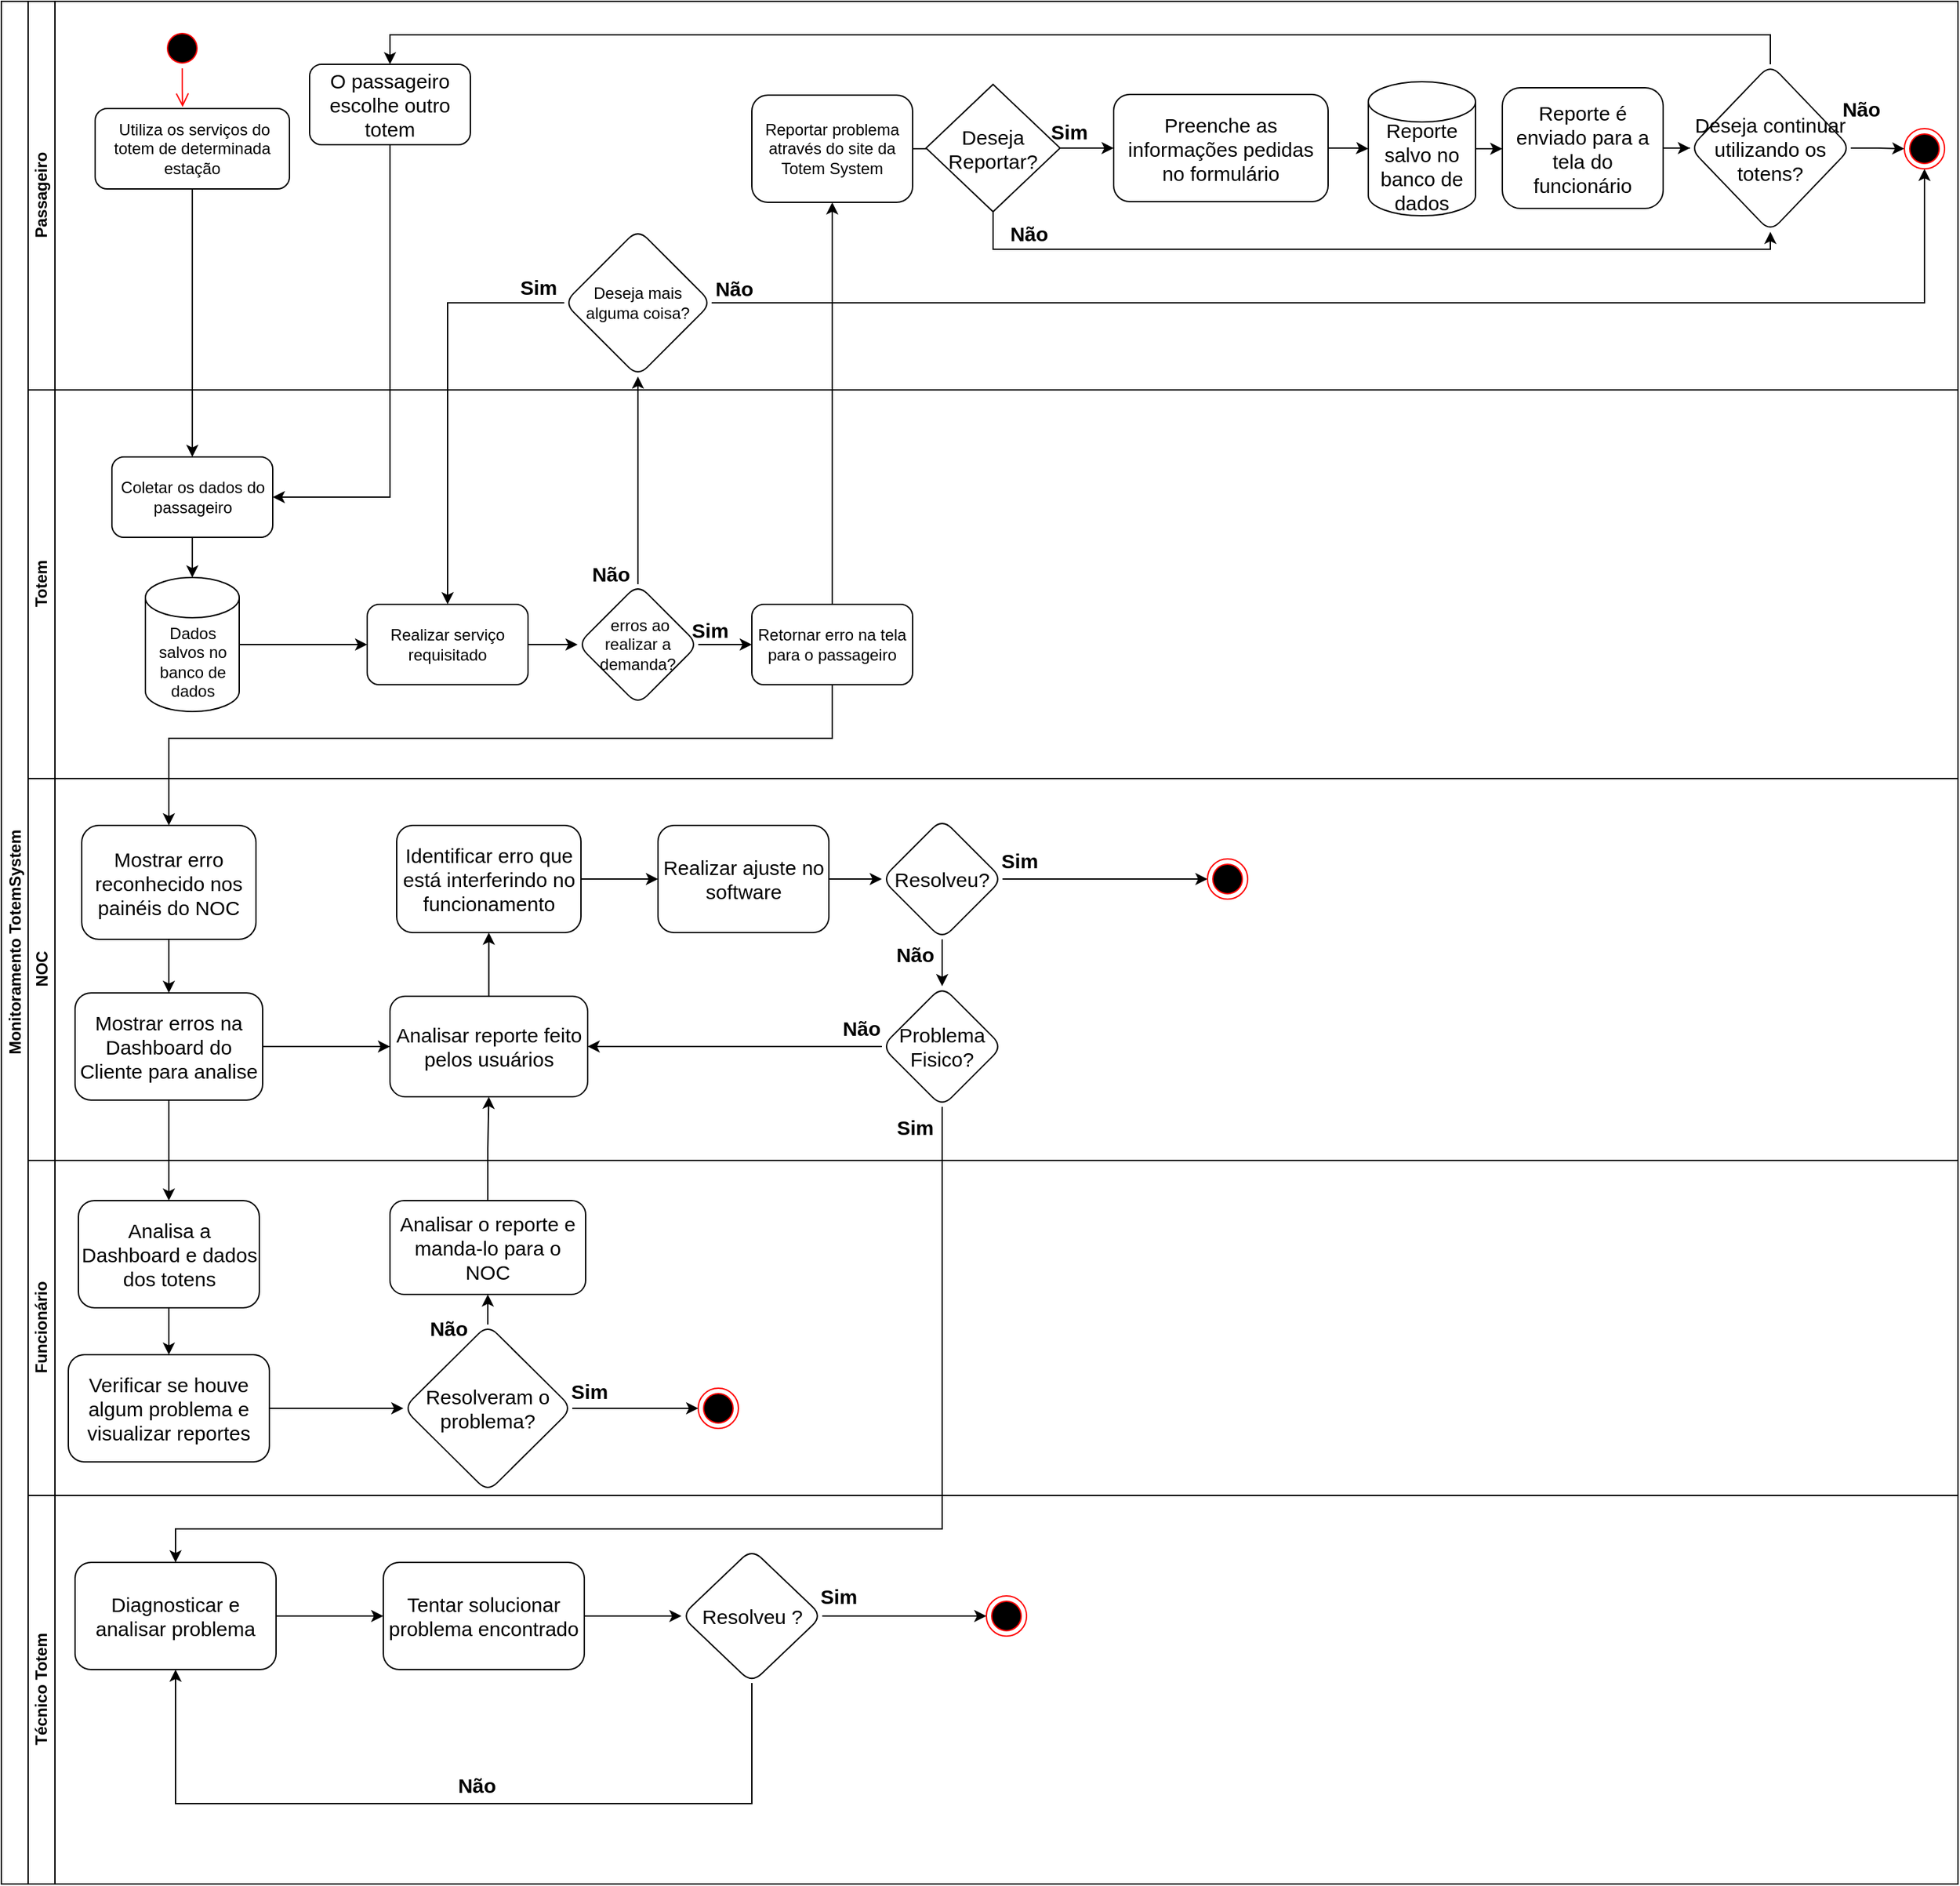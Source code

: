 <mxfile version="20.4.2" type="device"><diagram id="prtHgNgQTEPvFCAcTncT" name="Page-1"><mxGraphModel dx="2966" dy="2823" grid="1" gridSize="10" guides="1" tooltips="1" connect="1" arrows="1" fold="1" page="1" pageScale="1" pageWidth="827" pageHeight="1169" math="0" shadow="0"><root><mxCell id="0"/><mxCell id="1" parent="0"/><mxCell id="dNxyNK7c78bLwvsdeMH5-19" value="Monitoramento TotemSystem" style="swimlane;html=1;childLayout=stackLayout;resizeParent=1;resizeParentMax=0;horizontal=0;startSize=20;horizontalStack=0;" parent="1" vertex="1"><mxGeometry x="80" y="-460" width="1460" height="1405" as="geometry"/></mxCell><mxCell id="dNxyNK7c78bLwvsdeMH5-20" value="Passageiro&lt;br&gt;" style="swimlane;html=1;startSize=20;horizontal=0;" parent="dNxyNK7c78bLwvsdeMH5-19" vertex="1"><mxGeometry x="20" width="1440" height="290" as="geometry"/></mxCell><mxCell id="NY3h3KD_RFgLySdMDhbP-3" value="&lt;font style=&quot;vertical-align: inherit;&quot;&gt;&lt;font style=&quot;vertical-align: inherit;&quot;&gt;&amp;nbsp;Utiliza os serviços do totem de determinada estação&lt;/font&gt;&lt;/font&gt;" style="rounded=1;whiteSpace=wrap;html=1;" vertex="1" parent="dNxyNK7c78bLwvsdeMH5-20"><mxGeometry x="50" y="80" width="145" height="60" as="geometry"/></mxCell><mxCell id="NY3h3KD_RFgLySdMDhbP-13" value="" style="ellipse;html=1;shape=startState;fillColor=#000000;strokeColor=#ff0000;" vertex="1" parent="dNxyNK7c78bLwvsdeMH5-20"><mxGeometry x="100" y="20" width="30" height="30" as="geometry"/></mxCell><mxCell id="NY3h3KD_RFgLySdMDhbP-14" value="" style="edgeStyle=orthogonalEdgeStyle;html=1;verticalAlign=bottom;endArrow=open;endSize=8;strokeColor=#ff0000;rounded=0;entryX=0.45;entryY=-0.019;entryDx=0;entryDy=0;entryPerimeter=0;" edge="1" parent="dNxyNK7c78bLwvsdeMH5-20" source="NY3h3KD_RFgLySdMDhbP-13" target="NY3h3KD_RFgLySdMDhbP-3"><mxGeometry relative="1" as="geometry"><mxPoint x="115" y="70" as="targetPoint"/></mxGeometry></mxCell><mxCell id="NY3h3KD_RFgLySdMDhbP-26" value="O passageiro escolhe outro totem" style="rounded=1;whiteSpace=wrap;html=1;fontSize=15;" vertex="1" parent="dNxyNK7c78bLwvsdeMH5-20"><mxGeometry x="210" y="47" width="120" height="60" as="geometry"/></mxCell><mxCell id="NY3h3KD_RFgLySdMDhbP-188" style="edgeStyle=orthogonalEdgeStyle;rounded=0;orthogonalLoop=1;jettySize=auto;html=1;entryX=0.5;entryY=1;entryDx=0;entryDy=0;" edge="1" parent="dNxyNK7c78bLwvsdeMH5-20" source="NY3h3KD_RFgLySdMDhbP-51" target="NY3h3KD_RFgLySdMDhbP-46"><mxGeometry relative="1" as="geometry"/></mxCell><mxCell id="NY3h3KD_RFgLySdMDhbP-51" value="Deseja mais alguma coisa?" style="rhombus;whiteSpace=wrap;html=1;rounded=1;" vertex="1" parent="dNxyNK7c78bLwvsdeMH5-20"><mxGeometry x="400" y="170" width="110" height="110" as="geometry"/></mxCell><mxCell id="NY3h3KD_RFgLySdMDhbP-98" style="edgeStyle=orthogonalEdgeStyle;rounded=0;orthogonalLoop=1;jettySize=auto;html=1;entryX=0;entryY=0.5;entryDx=0;entryDy=0;" edge="1" parent="dNxyNK7c78bLwvsdeMH5-20" source="NY3h3KD_RFgLySdMDhbP-21" target="NY3h3KD_RFgLySdMDhbP-24"><mxGeometry relative="1" as="geometry"/></mxCell><mxCell id="NY3h3KD_RFgLySdMDhbP-21" value="Reportar problema através do site da Totem System" style="whiteSpace=wrap;html=1;rounded=1;" vertex="1" parent="dNxyNK7c78bLwvsdeMH5-20"><mxGeometry x="540" y="70" width="120" height="80" as="geometry"/></mxCell><mxCell id="NY3h3KD_RFgLySdMDhbP-91" style="edgeStyle=orthogonalEdgeStyle;rounded=0;orthogonalLoop=1;jettySize=auto;html=1;exitX=0.5;exitY=1;exitDx=0;exitDy=0;" edge="1" parent="dNxyNK7c78bLwvsdeMH5-20" source="NY3h3KD_RFgLySdMDhbP-3" target="NY3h3KD_RFgLySdMDhbP-3"><mxGeometry relative="1" as="geometry"/></mxCell><mxCell id="NY3h3KD_RFgLySdMDhbP-29" value="&lt;font style=&quot;vertical-align: inherit; font-size: 15px;&quot;&gt;&lt;font style=&quot;vertical-align: inherit; font-size: 15px;&quot;&gt;Sim&lt;/font&gt;&lt;/font&gt;" style="text;html=1;strokeColor=none;fillColor=none;align=center;verticalAlign=middle;whiteSpace=wrap;rounded=0;fontStyle=1;fontSize=15;" vertex="1" parent="dNxyNK7c78bLwvsdeMH5-20"><mxGeometry x="747" y="82" width="60" height="30" as="geometry"/></mxCell><mxCell id="NY3h3KD_RFgLySdMDhbP-30" value="&lt;font style=&quot;vertical-align: inherit; font-size: 15px;&quot;&gt;&lt;font style=&quot;vertical-align: inherit; font-size: 15px;&quot;&gt;Não&lt;/font&gt;&lt;/font&gt;" style="text;html=1;strokeColor=none;fillColor=none;align=center;verticalAlign=middle;whiteSpace=wrap;rounded=0;fontStyle=1;fontSize=15;" vertex="1" parent="dNxyNK7c78bLwvsdeMH5-20"><mxGeometry x="717" y="158" width="60" height="30" as="geometry"/></mxCell><mxCell id="NY3h3KD_RFgLySdMDhbP-179" style="edgeStyle=orthogonalEdgeStyle;rounded=0;orthogonalLoop=1;jettySize=auto;html=1;entryX=0.5;entryY=1;entryDx=0;entryDy=0;" edge="1" parent="dNxyNK7c78bLwvsdeMH5-20" source="NY3h3KD_RFgLySdMDhbP-24" target="NY3h3KD_RFgLySdMDhbP-44"><mxGeometry relative="1" as="geometry"><Array as="points"><mxPoint x="720" y="185"/><mxPoint x="1300" y="185"/></Array></mxGeometry></mxCell><mxCell id="NY3h3KD_RFgLySdMDhbP-214" style="edgeStyle=orthogonalEdgeStyle;rounded=0;orthogonalLoop=1;jettySize=auto;html=1;entryX=0;entryY=0.5;entryDx=0;entryDy=0;" edge="1" parent="dNxyNK7c78bLwvsdeMH5-20" source="NY3h3KD_RFgLySdMDhbP-24" target="NY3h3KD_RFgLySdMDhbP-28"><mxGeometry relative="1" as="geometry"/></mxCell><mxCell id="NY3h3KD_RFgLySdMDhbP-24" value="Deseja Reportar?" style="rhombus;whiteSpace=wrap;html=1;fontSize=15;" vertex="1" parent="dNxyNK7c78bLwvsdeMH5-20"><mxGeometry x="670" y="62" width="100" height="95" as="geometry"/></mxCell><mxCell id="NY3h3KD_RFgLySdMDhbP-176" style="edgeStyle=orthogonalEdgeStyle;rounded=0;orthogonalLoop=1;jettySize=auto;html=1;entryX=0;entryY=0.5;entryDx=0;entryDy=0;entryPerimeter=0;" edge="1" parent="dNxyNK7c78bLwvsdeMH5-20" source="NY3h3KD_RFgLySdMDhbP-28" target="NY3h3KD_RFgLySdMDhbP-32"><mxGeometry relative="1" as="geometry"/></mxCell><mxCell id="NY3h3KD_RFgLySdMDhbP-28" value="Preenche as informações pedidas no formulário" style="rounded=1;whiteSpace=wrap;html=1;fontSize=15;" vertex="1" parent="dNxyNK7c78bLwvsdeMH5-20"><mxGeometry x="810" y="69.5" width="160" height="80" as="geometry"/></mxCell><mxCell id="NY3h3KD_RFgLySdMDhbP-177" style="edgeStyle=orthogonalEdgeStyle;rounded=0;orthogonalLoop=1;jettySize=auto;html=1;entryX=0;entryY=0.5;entryDx=0;entryDy=0;" edge="1" parent="dNxyNK7c78bLwvsdeMH5-20" source="NY3h3KD_RFgLySdMDhbP-32" target="NY3h3KD_RFgLySdMDhbP-34"><mxGeometry relative="1" as="geometry"/></mxCell><mxCell id="NY3h3KD_RFgLySdMDhbP-32" value="Reporte salvo no banco de dados" style="shape=cylinder3;whiteSpace=wrap;html=1;boundedLbl=1;backgroundOutline=1;size=15;fontSize=15;" vertex="1" parent="dNxyNK7c78bLwvsdeMH5-20"><mxGeometry x="1000" y="60" width="80" height="100" as="geometry"/></mxCell><mxCell id="NY3h3KD_RFgLySdMDhbP-182" style="edgeStyle=orthogonalEdgeStyle;rounded=0;orthogonalLoop=1;jettySize=auto;html=1;entryX=0;entryY=0.5;entryDx=0;entryDy=0;" edge="1" parent="dNxyNK7c78bLwvsdeMH5-20" source="NY3h3KD_RFgLySdMDhbP-34" target="NY3h3KD_RFgLySdMDhbP-44"><mxGeometry relative="1" as="geometry"/></mxCell><mxCell id="NY3h3KD_RFgLySdMDhbP-34" value="Reporte é enviado para a tela do funcionário" style="rounded=1;whiteSpace=wrap;html=1;fontSize=15;" vertex="1" parent="dNxyNK7c78bLwvsdeMH5-20"><mxGeometry x="1100" y="64.5" width="120" height="90" as="geometry"/></mxCell><mxCell id="NY3h3KD_RFgLySdMDhbP-47" value="&lt;font style=&quot;vertical-align: inherit; font-size: 15px;&quot;&gt;&lt;font style=&quot;vertical-align: inherit; font-size: 15px;&quot;&gt;Não&lt;/font&gt;&lt;/font&gt;" style="text;html=1;strokeColor=none;fillColor=none;align=center;verticalAlign=middle;whiteSpace=wrap;rounded=0;fontStyle=1;fontSize=15;" vertex="1" parent="dNxyNK7c78bLwvsdeMH5-20"><mxGeometry x="1338" y="65" width="60" height="30" as="geometry"/></mxCell><mxCell id="NY3h3KD_RFgLySdMDhbP-184" style="edgeStyle=orthogonalEdgeStyle;rounded=0;orthogonalLoop=1;jettySize=auto;html=1;entryX=0;entryY=0.5;entryDx=0;entryDy=0;" edge="1" parent="dNxyNK7c78bLwvsdeMH5-20" source="NY3h3KD_RFgLySdMDhbP-44" target="NY3h3KD_RFgLySdMDhbP-46"><mxGeometry relative="1" as="geometry"/></mxCell><mxCell id="NY3h3KD_RFgLySdMDhbP-187" style="edgeStyle=orthogonalEdgeStyle;rounded=0;orthogonalLoop=1;jettySize=auto;html=1;entryX=0.5;entryY=0;entryDx=0;entryDy=0;exitX=0.5;exitY=0;exitDx=0;exitDy=0;" edge="1" parent="dNxyNK7c78bLwvsdeMH5-20" source="NY3h3KD_RFgLySdMDhbP-44" target="NY3h3KD_RFgLySdMDhbP-26"><mxGeometry relative="1" as="geometry"><Array as="points"><mxPoint x="1300" y="25"/><mxPoint x="270" y="25"/></Array></mxGeometry></mxCell><mxCell id="NY3h3KD_RFgLySdMDhbP-44" value="Deseja continuar utilizando os totens?" style="rhombus;whiteSpace=wrap;html=1;fontSize=15;rounded=1;" vertex="1" parent="dNxyNK7c78bLwvsdeMH5-20"><mxGeometry x="1240" y="47" width="120" height="125" as="geometry"/></mxCell><mxCell id="NY3h3KD_RFgLySdMDhbP-46" value="" style="ellipse;html=1;shape=endState;fillColor=#000000;strokeColor=#ff0000;fontSize=15;" vertex="1" parent="dNxyNK7c78bLwvsdeMH5-20"><mxGeometry x="1400" y="95" width="30" height="30" as="geometry"/></mxCell><mxCell id="NY3h3KD_RFgLySdMDhbP-198" value="&lt;font style=&quot;vertical-align: inherit; font-size: 15px;&quot;&gt;&lt;font style=&quot;vertical-align: inherit; font-size: 15px;&quot;&gt;Não&lt;/font&gt;&lt;/font&gt;" style="text;html=1;strokeColor=none;fillColor=none;align=center;verticalAlign=middle;whiteSpace=wrap;rounded=0;fontStyle=1;fontSize=15;" vertex="1" parent="dNxyNK7c78bLwvsdeMH5-20"><mxGeometry x="497" y="199" width="60" height="30" as="geometry"/></mxCell><mxCell id="NY3h3KD_RFgLySdMDhbP-201" value="&lt;font style=&quot;vertical-align: inherit; font-size: 15px;&quot;&gt;&lt;font style=&quot;vertical-align: inherit; font-size: 15px;&quot;&gt;Sim&lt;/font&gt;&lt;/font&gt;" style="text;html=1;strokeColor=none;fillColor=none;align=center;verticalAlign=middle;whiteSpace=wrap;rounded=0;fontStyle=1;fontSize=15;" vertex="1" parent="dNxyNK7c78bLwvsdeMH5-20"><mxGeometry x="351" y="198" width="60" height="30" as="geometry"/></mxCell><mxCell id="dNxyNK7c78bLwvsdeMH5-21" value="Totem" style="swimlane;html=1;startSize=20;horizontal=0;" parent="dNxyNK7c78bLwvsdeMH5-19" vertex="1"><mxGeometry x="20" y="290" width="1440" height="290" as="geometry"/></mxCell><mxCell id="NY3h3KD_RFgLySdMDhbP-193" style="edgeStyle=orthogonalEdgeStyle;rounded=0;orthogonalLoop=1;jettySize=auto;html=1;entryX=0.5;entryY=0;entryDx=0;entryDy=0;entryPerimeter=0;" edge="1" parent="dNxyNK7c78bLwvsdeMH5-21" source="NY3h3KD_RFgLySdMDhbP-5" target="NY3h3KD_RFgLySdMDhbP-7"><mxGeometry relative="1" as="geometry"/></mxCell><mxCell id="NY3h3KD_RFgLySdMDhbP-5" value="&lt;font style=&quot;vertical-align: inherit;&quot;&gt;&lt;font style=&quot;vertical-align: inherit;&quot;&gt;Coletar os dados do passageiro&lt;/font&gt;&lt;/font&gt;" style="whiteSpace=wrap;html=1;rounded=1;" vertex="1" parent="dNxyNK7c78bLwvsdeMH5-21"><mxGeometry x="62.5" y="50" width="120" height="60" as="geometry"/></mxCell><mxCell id="NY3h3KD_RFgLySdMDhbP-192" style="edgeStyle=orthogonalEdgeStyle;rounded=0;orthogonalLoop=1;jettySize=auto;html=1;" edge="1" parent="dNxyNK7c78bLwvsdeMH5-21" source="NY3h3KD_RFgLySdMDhbP-7" target="NY3h3KD_RFgLySdMDhbP-9"><mxGeometry relative="1" as="geometry"/></mxCell><mxCell id="NY3h3KD_RFgLySdMDhbP-7" value="&lt;font style=&quot;vertical-align: inherit;&quot;&gt;&lt;font style=&quot;vertical-align: inherit;&quot;&gt;Dados salvos no banco de dados&lt;/font&gt;&lt;/font&gt;" style="shape=cylinder3;whiteSpace=wrap;html=1;boundedLbl=1;backgroundOutline=1;size=15;" vertex="1" parent="dNxyNK7c78bLwvsdeMH5-21"><mxGeometry x="87.5" y="140" width="70" height="100" as="geometry"/></mxCell><mxCell id="NY3h3KD_RFgLySdMDhbP-9" value="&lt;font style=&quot;vertical-align: inherit;&quot;&gt;&lt;font style=&quot;vertical-align: inherit;&quot;&gt;&lt;font style=&quot;vertical-align: inherit;&quot;&gt;&lt;font style=&quot;vertical-align: inherit;&quot;&gt;Realizar serviço requisitado&lt;/font&gt;&lt;/font&gt;&lt;/font&gt;&lt;/font&gt;" style="rounded=1;whiteSpace=wrap;html=1;" vertex="1" parent="dNxyNK7c78bLwvsdeMH5-21"><mxGeometry x="253" y="160" width="120" height="60" as="geometry"/></mxCell><mxCell id="NY3h3KD_RFgLySdMDhbP-216" style="edgeStyle=orthogonalEdgeStyle;rounded=0;orthogonalLoop=1;jettySize=auto;html=1;entryX=0;entryY=0.5;entryDx=0;entryDy=0;" edge="1" parent="dNxyNK7c78bLwvsdeMH5-21" source="NY3h3KD_RFgLySdMDhbP-12" target="NY3h3KD_RFgLySdMDhbP-16"><mxGeometry relative="1" as="geometry"/></mxCell><mxCell id="NY3h3KD_RFgLySdMDhbP-12" value="&lt;font style=&quot;vertical-align: inherit;&quot;&gt;&lt;font style=&quot;vertical-align: inherit;&quot;&gt;&amp;nbsp;erros ao realizar a demanda?&lt;/font&gt;&lt;/font&gt;" style="rhombus;whiteSpace=wrap;html=1;rounded=1;" vertex="1" parent="dNxyNK7c78bLwvsdeMH5-21"><mxGeometry x="410" y="145" width="90" height="90" as="geometry"/></mxCell><mxCell id="NY3h3KD_RFgLySdMDhbP-8" style="edgeStyle=orthogonalEdgeStyle;rounded=0;orthogonalLoop=1;jettySize=auto;html=1;" edge="1" parent="dNxyNK7c78bLwvsdeMH5-21" source="NY3h3KD_RFgLySdMDhbP-9" target="NY3h3KD_RFgLySdMDhbP-12"><mxGeometry relative="1" as="geometry"/></mxCell><mxCell id="NY3h3KD_RFgLySdMDhbP-16" value="Retornar erro na tela para o passageiro" style="whiteSpace=wrap;html=1;rounded=1;" vertex="1" parent="dNxyNK7c78bLwvsdeMH5-21"><mxGeometry x="540" y="160" width="120" height="60" as="geometry"/></mxCell><mxCell id="NY3h3KD_RFgLySdMDhbP-209" value="&lt;font style=&quot;vertical-align: inherit; font-size: 15px;&quot;&gt;&lt;font style=&quot;vertical-align: inherit; font-size: 15px;&quot;&gt;Não&lt;/font&gt;&lt;/font&gt;" style="text;html=1;strokeColor=none;fillColor=none;align=center;verticalAlign=middle;whiteSpace=wrap;rounded=0;fontStyle=1;fontSize=15;" vertex="1" parent="dNxyNK7c78bLwvsdeMH5-21"><mxGeometry x="405" y="122" width="60" height="30" as="geometry"/></mxCell><mxCell id="NY3h3KD_RFgLySdMDhbP-217" value="&lt;font style=&quot;vertical-align: inherit; font-size: 15px;&quot;&gt;&lt;font style=&quot;vertical-align: inherit; font-size: 15px;&quot;&gt;Sim&lt;/font&gt;&lt;/font&gt;" style="text;html=1;strokeColor=none;fillColor=none;align=center;verticalAlign=middle;whiteSpace=wrap;rounded=0;fontStyle=1;fontSize=15;" vertex="1" parent="dNxyNK7c78bLwvsdeMH5-21"><mxGeometry x="479" y="164" width="60" height="30" as="geometry"/></mxCell><mxCell id="NY3h3KD_RFgLySdMDhbP-87" value="NOC" style="swimlane;html=1;startSize=20;horizontal=0;" vertex="1" parent="dNxyNK7c78bLwvsdeMH5-19"><mxGeometry x="20" y="580" width="1440" height="285" as="geometry"/></mxCell><mxCell id="NY3h3KD_RFgLySdMDhbP-19" value="Mostrar erro reconhecido nos painéis do NOC" style="rounded=1;whiteSpace=wrap;html=1;fontSize=15;" vertex="1" parent="NY3h3KD_RFgLySdMDhbP-87"><mxGeometry x="40" y="35" width="130" height="85" as="geometry"/></mxCell><mxCell id="NY3h3KD_RFgLySdMDhbP-220" style="edgeStyle=orthogonalEdgeStyle;rounded=0;orthogonalLoop=1;jettySize=auto;html=1;entryX=0;entryY=0.5;entryDx=0;entryDy=0;" edge="1" parent="NY3h3KD_RFgLySdMDhbP-87" source="NY3h3KD_RFgLySdMDhbP-57" target="NY3h3KD_RFgLySdMDhbP-59"><mxGeometry relative="1" as="geometry"/></mxCell><mxCell id="NY3h3KD_RFgLySdMDhbP-57" value="Mostrar erros na Dashboard do Cliente para analise" style="whiteSpace=wrap;html=1;fontSize=15;rounded=1;" vertex="1" parent="NY3h3KD_RFgLySdMDhbP-87"><mxGeometry x="35" y="160" width="140" height="80" as="geometry"/></mxCell><mxCell id="NY3h3KD_RFgLySdMDhbP-18" value="" style="edgeStyle=orthogonalEdgeStyle;rounded=0;orthogonalLoop=1;jettySize=auto;html=1;fontSize=15;" edge="1" parent="NY3h3KD_RFgLySdMDhbP-87" source="NY3h3KD_RFgLySdMDhbP-19" target="NY3h3KD_RFgLySdMDhbP-57"><mxGeometry relative="1" as="geometry"/></mxCell><mxCell id="NY3h3KD_RFgLySdMDhbP-222" style="edgeStyle=orthogonalEdgeStyle;rounded=0;orthogonalLoop=1;jettySize=auto;html=1;entryX=0.5;entryY=1;entryDx=0;entryDy=0;" edge="1" parent="NY3h3KD_RFgLySdMDhbP-87" source="NY3h3KD_RFgLySdMDhbP-59" target="NY3h3KD_RFgLySdMDhbP-64"><mxGeometry relative="1" as="geometry"/></mxCell><mxCell id="NY3h3KD_RFgLySdMDhbP-59" value="Analisar reporte feito pelos usuários" style="whiteSpace=wrap;html=1;fontSize=15;rounded=1;" vertex="1" parent="NY3h3KD_RFgLySdMDhbP-87"><mxGeometry x="270" y="162.5" width="147.5" height="75" as="geometry"/></mxCell><mxCell id="NY3h3KD_RFgLySdMDhbP-64" value="Identificar erro que está interferindo no funcionamento" style="whiteSpace=wrap;html=1;fontSize=15;rounded=1;" vertex="1" parent="NY3h3KD_RFgLySdMDhbP-87"><mxGeometry x="275" y="35" width="137.5" height="80" as="geometry"/></mxCell><mxCell id="NY3h3KD_RFgLySdMDhbP-66" value="Realizar ajuste no software" style="whiteSpace=wrap;html=1;fontSize=15;rounded=1;" vertex="1" parent="NY3h3KD_RFgLySdMDhbP-87"><mxGeometry x="470" y="35" width="127.5" height="80" as="geometry"/></mxCell><mxCell id="NY3h3KD_RFgLySdMDhbP-63" value="" style="edgeStyle=orthogonalEdgeStyle;rounded=0;orthogonalLoop=1;jettySize=auto;html=1;fontSize=15;" edge="1" parent="NY3h3KD_RFgLySdMDhbP-87" source="NY3h3KD_RFgLySdMDhbP-64" target="NY3h3KD_RFgLySdMDhbP-66"><mxGeometry relative="1" as="geometry"/></mxCell><mxCell id="NY3h3KD_RFgLySdMDhbP-239" style="edgeStyle=orthogonalEdgeStyle;rounded=0;orthogonalLoop=1;jettySize=auto;html=1;" edge="1" parent="NY3h3KD_RFgLySdMDhbP-87" source="NY3h3KD_RFgLySdMDhbP-70" target="NY3h3KD_RFgLySdMDhbP-234"><mxGeometry relative="1" as="geometry"/></mxCell><mxCell id="NY3h3KD_RFgLySdMDhbP-70" value="Resolveu?" style="rhombus;whiteSpace=wrap;html=1;fontSize=15;rounded=1;" vertex="1" parent="NY3h3KD_RFgLySdMDhbP-87"><mxGeometry x="637" y="30" width="90" height="90" as="geometry"/></mxCell><mxCell id="NY3h3KD_RFgLySdMDhbP-65" value="" style="edgeStyle=orthogonalEdgeStyle;rounded=0;orthogonalLoop=1;jettySize=auto;html=1;fontSize=15;" edge="1" parent="NY3h3KD_RFgLySdMDhbP-87" source="NY3h3KD_RFgLySdMDhbP-66" target="NY3h3KD_RFgLySdMDhbP-70"><mxGeometry relative="1" as="geometry"/></mxCell><mxCell id="NY3h3KD_RFgLySdMDhbP-227" value="&lt;font style=&quot;vertical-align: inherit; font-size: 15px;&quot;&gt;&lt;font style=&quot;vertical-align: inherit; font-size: 15px;&quot;&gt;Sim&lt;/font&gt;&lt;/font&gt;" style="text;html=1;strokeColor=none;fillColor=none;align=center;verticalAlign=middle;whiteSpace=wrap;rounded=0;fontStyle=1;fontSize=15;" vertex="1" parent="NY3h3KD_RFgLySdMDhbP-87"><mxGeometry x="710" y="46" width="60" height="30" as="geometry"/></mxCell><mxCell id="NY3h3KD_RFgLySdMDhbP-229" value="&lt;font style=&quot;vertical-align: inherit; font-size: 15px;&quot;&gt;&lt;font style=&quot;vertical-align: inherit; font-size: 15px;&quot;&gt;Não&lt;/font&gt;&lt;/font&gt;" style="text;html=1;strokeColor=none;fillColor=none;align=center;verticalAlign=middle;whiteSpace=wrap;rounded=0;fontStyle=1;fontSize=15;" vertex="1" parent="NY3h3KD_RFgLySdMDhbP-87"><mxGeometry x="632" y="116" width="60" height="30" as="geometry"/></mxCell><mxCell id="NY3h3KD_RFgLySdMDhbP-240" style="edgeStyle=orthogonalEdgeStyle;rounded=0;orthogonalLoop=1;jettySize=auto;html=1;entryX=1;entryY=0.5;entryDx=0;entryDy=0;" edge="1" parent="NY3h3KD_RFgLySdMDhbP-87" source="NY3h3KD_RFgLySdMDhbP-234" target="NY3h3KD_RFgLySdMDhbP-59"><mxGeometry relative="1" as="geometry"/></mxCell><mxCell id="NY3h3KD_RFgLySdMDhbP-234" value="Problema Fisico?" style="rhombus;whiteSpace=wrap;html=1;fontSize=15;rounded=1;" vertex="1" parent="NY3h3KD_RFgLySdMDhbP-87"><mxGeometry x="637" y="155" width="90" height="90" as="geometry"/></mxCell><mxCell id="NY3h3KD_RFgLySdMDhbP-241" value="&lt;font style=&quot;vertical-align: inherit; font-size: 15px;&quot;&gt;&lt;font style=&quot;vertical-align: inherit; font-size: 15px;&quot;&gt;Não&lt;/font&gt;&lt;/font&gt;" style="text;html=1;strokeColor=none;fillColor=none;align=center;verticalAlign=middle;whiteSpace=wrap;rounded=0;fontStyle=1;fontSize=15;" vertex="1" parent="NY3h3KD_RFgLySdMDhbP-87"><mxGeometry x="592" y="171" width="60" height="30" as="geometry"/></mxCell><mxCell id="NY3h3KD_RFgLySdMDhbP-261" value="&lt;font style=&quot;vertical-align: inherit; font-size: 15px;&quot;&gt;&lt;font style=&quot;vertical-align: inherit; font-size: 15px;&quot;&gt;Sim&lt;/font&gt;&lt;/font&gt;" style="text;html=1;strokeColor=none;fillColor=none;align=center;verticalAlign=middle;whiteSpace=wrap;rounded=0;fontStyle=1;fontSize=15;" vertex="1" parent="NY3h3KD_RFgLySdMDhbP-87"><mxGeometry x="632" y="245" width="60" height="30" as="geometry"/></mxCell><mxCell id="dNxyNK7c78bLwvsdeMH5-22" value="Funcionário" style="swimlane;html=1;startSize=20;horizontal=0;" parent="dNxyNK7c78bLwvsdeMH5-19" vertex="1"><mxGeometry x="20" y="865" width="1440" height="250" as="geometry"/></mxCell><mxCell id="NY3h3KD_RFgLySdMDhbP-36" value="Analisa a Dashboard e dados dos totens" style="whiteSpace=wrap;html=1;fontSize=15;rounded=1;" vertex="1" parent="dNxyNK7c78bLwvsdeMH5-22"><mxGeometry x="37.5" y="30" width="135" height="80" as="geometry"/></mxCell><mxCell id="NY3h3KD_RFgLySdMDhbP-61" value="Analisar o reporte e manda-lo para o NOC" style="whiteSpace=wrap;html=1;fontSize=15;rounded=1;" vertex="1" parent="dNxyNK7c78bLwvsdeMH5-22"><mxGeometry x="270" y="30" width="146" height="70" as="geometry"/></mxCell><mxCell id="NY3h3KD_RFgLySdMDhbP-38" value="Verificar se houve algum problema e visualizar reportes" style="whiteSpace=wrap;html=1;fontSize=15;rounded=1;" vertex="1" parent="dNxyNK7c78bLwvsdeMH5-22"><mxGeometry x="30" y="145" width="150" height="80" as="geometry"/></mxCell><mxCell id="NY3h3KD_RFgLySdMDhbP-35" value="" style="edgeStyle=orthogonalEdgeStyle;rounded=0;orthogonalLoop=1;jettySize=auto;html=1;fontSize=15;" edge="1" parent="dNxyNK7c78bLwvsdeMH5-22" source="NY3h3KD_RFgLySdMDhbP-36" target="NY3h3KD_RFgLySdMDhbP-38"><mxGeometry relative="1" as="geometry"/></mxCell><mxCell id="NY3h3KD_RFgLySdMDhbP-41" value="Resolveram o problema?" style="rhombus;whiteSpace=wrap;html=1;fontSize=15;rounded=1;" vertex="1" parent="dNxyNK7c78bLwvsdeMH5-22"><mxGeometry x="280" y="122.5" width="126" height="125" as="geometry"/></mxCell><mxCell id="NY3h3KD_RFgLySdMDhbP-37" value="" style="edgeStyle=orthogonalEdgeStyle;rounded=0;orthogonalLoop=1;jettySize=auto;html=1;fontSize=15;" edge="1" parent="dNxyNK7c78bLwvsdeMH5-22" source="NY3h3KD_RFgLySdMDhbP-38" target="NY3h3KD_RFgLySdMDhbP-41"><mxGeometry relative="1" as="geometry"/></mxCell><mxCell id="NY3h3KD_RFgLySdMDhbP-39" style="edgeStyle=orthogonalEdgeStyle;rounded=0;orthogonalLoop=1;jettySize=auto;html=1;entryX=0.5;entryY=1;entryDx=0;entryDy=0;" edge="1" parent="dNxyNK7c78bLwvsdeMH5-22" source="NY3h3KD_RFgLySdMDhbP-41" target="NY3h3KD_RFgLySdMDhbP-61"><mxGeometry relative="1" as="geometry"/></mxCell><mxCell id="NY3h3KD_RFgLySdMDhbP-74" value="" style="ellipse;html=1;shape=endState;fillColor=#000000;strokeColor=#ff0000;fontSize=15;" vertex="1" parent="dNxyNK7c78bLwvsdeMH5-22"><mxGeometry x="500" y="170" width="30" height="30" as="geometry"/></mxCell><mxCell id="NY3h3KD_RFgLySdMDhbP-40" style="edgeStyle=orthogonalEdgeStyle;rounded=0;orthogonalLoop=1;jettySize=auto;html=1;entryX=0;entryY=0.5;entryDx=0;entryDy=0;" edge="1" parent="dNxyNK7c78bLwvsdeMH5-22" source="NY3h3KD_RFgLySdMDhbP-41" target="NY3h3KD_RFgLySdMDhbP-74"><mxGeometry relative="1" as="geometry"/></mxCell><mxCell id="NY3h3KD_RFgLySdMDhbP-75" value="&lt;b&gt;Não&lt;/b&gt;" style="text;html=1;strokeColor=none;fillColor=none;align=center;verticalAlign=middle;whiteSpace=wrap;rounded=0;fontSize=15;" vertex="1" parent="dNxyNK7c78bLwvsdeMH5-22"><mxGeometry x="284" y="110" width="60" height="30" as="geometry"/></mxCell><mxCell id="NY3h3KD_RFgLySdMDhbP-62" value="&lt;b&gt;Sim&lt;/b&gt;" style="text;html=1;strokeColor=none;fillColor=none;align=center;verticalAlign=middle;whiteSpace=wrap;rounded=0;fontSize=15;" vertex="1" parent="dNxyNK7c78bLwvsdeMH5-22"><mxGeometry x="389" y="157" width="60" height="30" as="geometry"/></mxCell><mxCell id="NY3h3KD_RFgLySdMDhbP-88" value="Técnico Totem" style="swimlane;html=1;startSize=20;horizontal=0;" vertex="1" parent="dNxyNK7c78bLwvsdeMH5-19"><mxGeometry x="20" y="1115" width="1440" height="290" as="geometry"/></mxCell><mxCell id="NY3h3KD_RFgLySdMDhbP-77" value="Diagnosticar e analisar problema" style="whiteSpace=wrap;html=1;fontSize=15;rounded=1;" vertex="1" parent="NY3h3KD_RFgLySdMDhbP-88"><mxGeometry x="35" y="50" width="150" height="80" as="geometry"/></mxCell><mxCell id="NY3h3KD_RFgLySdMDhbP-79" value="Tentar solucionar problema encontrado" style="whiteSpace=wrap;html=1;fontSize=15;rounded=1;" vertex="1" parent="NY3h3KD_RFgLySdMDhbP-88"><mxGeometry x="265" y="50" width="150" height="80" as="geometry"/></mxCell><mxCell id="NY3h3KD_RFgLySdMDhbP-76" value="" style="edgeStyle=orthogonalEdgeStyle;rounded=0;orthogonalLoop=1;jettySize=auto;html=1;" edge="1" parent="NY3h3KD_RFgLySdMDhbP-88" source="NY3h3KD_RFgLySdMDhbP-77" target="NY3h3KD_RFgLySdMDhbP-79"><mxGeometry relative="1" as="geometry"/></mxCell><mxCell id="NY3h3KD_RFgLySdMDhbP-81" style="edgeStyle=orthogonalEdgeStyle;rounded=0;orthogonalLoop=1;jettySize=auto;html=1;entryX=0.5;entryY=1;entryDx=0;entryDy=0;" edge="1" parent="NY3h3KD_RFgLySdMDhbP-88" source="NY3h3KD_RFgLySdMDhbP-82" target="NY3h3KD_RFgLySdMDhbP-77"><mxGeometry relative="1" as="geometry"><Array as="points"><mxPoint x="540" y="230"/><mxPoint x="110" y="230"/></Array></mxGeometry></mxCell><mxCell id="NY3h3KD_RFgLySdMDhbP-82" value="Resolveu ?" style="rhombus;whiteSpace=wrap;html=1;fontSize=15;rounded=1;" vertex="1" parent="NY3h3KD_RFgLySdMDhbP-88"><mxGeometry x="487.5" y="40" width="105" height="100" as="geometry"/></mxCell><mxCell id="NY3h3KD_RFgLySdMDhbP-78" value="" style="edgeStyle=orthogonalEdgeStyle;rounded=0;orthogonalLoop=1;jettySize=auto;html=1;" edge="1" parent="NY3h3KD_RFgLySdMDhbP-88" source="NY3h3KD_RFgLySdMDhbP-79" target="NY3h3KD_RFgLySdMDhbP-82"><mxGeometry relative="1" as="geometry"/></mxCell><mxCell id="NY3h3KD_RFgLySdMDhbP-83" value="" style="ellipse;html=1;shape=endState;fillColor=#000000;strokeColor=#ff0000;fontSize=15;" vertex="1" parent="NY3h3KD_RFgLySdMDhbP-88"><mxGeometry x="715" y="75" width="30" height="30" as="geometry"/></mxCell><mxCell id="NY3h3KD_RFgLySdMDhbP-80" style="edgeStyle=orthogonalEdgeStyle;rounded=0;orthogonalLoop=1;jettySize=auto;html=1;entryX=0;entryY=0.5;entryDx=0;entryDy=0;" edge="1" parent="NY3h3KD_RFgLySdMDhbP-88" source="NY3h3KD_RFgLySdMDhbP-82" target="NY3h3KD_RFgLySdMDhbP-83"><mxGeometry relative="1" as="geometry"/></mxCell><mxCell id="NY3h3KD_RFgLySdMDhbP-84" value="&lt;b&gt;Sim&lt;/b&gt;" style="text;html=1;strokeColor=none;fillColor=none;align=center;verticalAlign=middle;whiteSpace=wrap;rounded=0;fontSize=15;" vertex="1" parent="NY3h3KD_RFgLySdMDhbP-88"><mxGeometry x="575" y="60" width="60" height="30" as="geometry"/></mxCell><mxCell id="NY3h3KD_RFgLySdMDhbP-85" value="&lt;b&gt;Não&lt;/b&gt;" style="text;html=1;strokeColor=none;fillColor=none;align=center;verticalAlign=middle;whiteSpace=wrap;rounded=0;fontSize=15;" vertex="1" parent="NY3h3KD_RFgLySdMDhbP-88"><mxGeometry x="305" y="201" width="60" height="30" as="geometry"/></mxCell><mxCell id="NY3h3KD_RFgLySdMDhbP-94" style="edgeStyle=orthogonalEdgeStyle;rounded=0;orthogonalLoop=1;jettySize=auto;html=1;" edge="1" parent="dNxyNK7c78bLwvsdeMH5-19" source="NY3h3KD_RFgLySdMDhbP-3" target="NY3h3KD_RFgLySdMDhbP-5"><mxGeometry relative="1" as="geometry"/></mxCell><mxCell id="NY3h3KD_RFgLySdMDhbP-196" style="edgeStyle=orthogonalEdgeStyle;rounded=0;orthogonalLoop=1;jettySize=auto;html=1;entryX=1;entryY=0.5;entryDx=0;entryDy=0;exitX=0.5;exitY=1;exitDx=0;exitDy=0;" edge="1" parent="dNxyNK7c78bLwvsdeMH5-19" source="NY3h3KD_RFgLySdMDhbP-26" target="NY3h3KD_RFgLySdMDhbP-5"><mxGeometry relative="1" as="geometry"><Array as="points"><mxPoint x="290" y="370"/></Array></mxGeometry></mxCell><mxCell id="NY3h3KD_RFgLySdMDhbP-204" style="edgeStyle=orthogonalEdgeStyle;rounded=0;orthogonalLoop=1;jettySize=auto;html=1;" edge="1" parent="dNxyNK7c78bLwvsdeMH5-19" source="NY3h3KD_RFgLySdMDhbP-51" target="NY3h3KD_RFgLySdMDhbP-9"><mxGeometry relative="1" as="geometry"><Array as="points"><mxPoint x="333" y="225"/></Array></mxGeometry></mxCell><mxCell id="NY3h3KD_RFgLySdMDhbP-208" style="edgeStyle=orthogonalEdgeStyle;rounded=0;orthogonalLoop=1;jettySize=auto;html=1;entryX=0.5;entryY=1;entryDx=0;entryDy=0;" edge="1" parent="dNxyNK7c78bLwvsdeMH5-19" source="NY3h3KD_RFgLySdMDhbP-12" target="NY3h3KD_RFgLySdMDhbP-51"><mxGeometry relative="1" as="geometry"/></mxCell><mxCell id="NY3h3KD_RFgLySdMDhbP-219" style="edgeStyle=orthogonalEdgeStyle;rounded=0;orthogonalLoop=1;jettySize=auto;html=1;entryX=0.5;entryY=1;entryDx=0;entryDy=0;" edge="1" parent="dNxyNK7c78bLwvsdeMH5-19" source="NY3h3KD_RFgLySdMDhbP-16" target="NY3h3KD_RFgLySdMDhbP-21"><mxGeometry relative="1" as="geometry"/></mxCell><mxCell id="NY3h3KD_RFgLySdMDhbP-17" value="" style="endArrow=classic;html=1;rounded=0;fontSize=15;entryX=0.5;entryY=0;entryDx=0;entryDy=0;exitX=0.5;exitY=1;exitDx=0;exitDy=0;" edge="1" parent="dNxyNK7c78bLwvsdeMH5-19" target="NY3h3KD_RFgLySdMDhbP-19" source="NY3h3KD_RFgLySdMDhbP-16"><mxGeometry width="50" height="50" relative="1" as="geometry"><mxPoint x="670" y="570" as="sourcePoint"/><mxPoint x="860" y="430" as="targetPoint"/><Array as="points"><mxPoint x="620" y="550"/><mxPoint x="125" y="550"/></Array></mxGeometry></mxCell><mxCell id="NY3h3KD_RFgLySdMDhbP-56" style="edgeStyle=orthogonalEdgeStyle;rounded=0;orthogonalLoop=1;jettySize=auto;html=1;entryX=0.5;entryY=0;entryDx=0;entryDy=0;" edge="1" parent="dNxyNK7c78bLwvsdeMH5-19" source="NY3h3KD_RFgLySdMDhbP-57" target="NY3h3KD_RFgLySdMDhbP-36"><mxGeometry relative="1" as="geometry"/></mxCell><mxCell id="NY3h3KD_RFgLySdMDhbP-230" style="edgeStyle=orthogonalEdgeStyle;rounded=0;orthogonalLoop=1;jettySize=auto;html=1;" edge="1" parent="dNxyNK7c78bLwvsdeMH5-19" source="NY3h3KD_RFgLySdMDhbP-61" target="NY3h3KD_RFgLySdMDhbP-59"><mxGeometry relative="1" as="geometry"/></mxCell><mxCell id="NY3h3KD_RFgLySdMDhbP-262" style="edgeStyle=orthogonalEdgeStyle;rounded=0;orthogonalLoop=1;jettySize=auto;html=1;" edge="1" parent="dNxyNK7c78bLwvsdeMH5-19" source="NY3h3KD_RFgLySdMDhbP-234" target="NY3h3KD_RFgLySdMDhbP-77"><mxGeometry relative="1" as="geometry"><Array as="points"><mxPoint x="702" y="1140"/><mxPoint x="130" y="1140"/></Array></mxGeometry></mxCell><mxCell id="NY3h3KD_RFgLySdMDhbP-67" style="edgeStyle=orthogonalEdgeStyle;rounded=0;orthogonalLoop=1;jettySize=auto;html=1;entryX=0;entryY=0.5;entryDx=0;entryDy=0;" edge="1" parent="1" source="NY3h3KD_RFgLySdMDhbP-70" target="NY3h3KD_RFgLySdMDhbP-73"><mxGeometry relative="1" as="geometry"/></mxCell><mxCell id="NY3h3KD_RFgLySdMDhbP-73" value="" style="ellipse;html=1;shape=endState;fillColor=#000000;strokeColor=#ff0000;fontSize=15;" vertex="1" parent="1"><mxGeometry x="980" y="180" width="30" height="30" as="geometry"/></mxCell></root></mxGraphModel></diagram></mxfile>